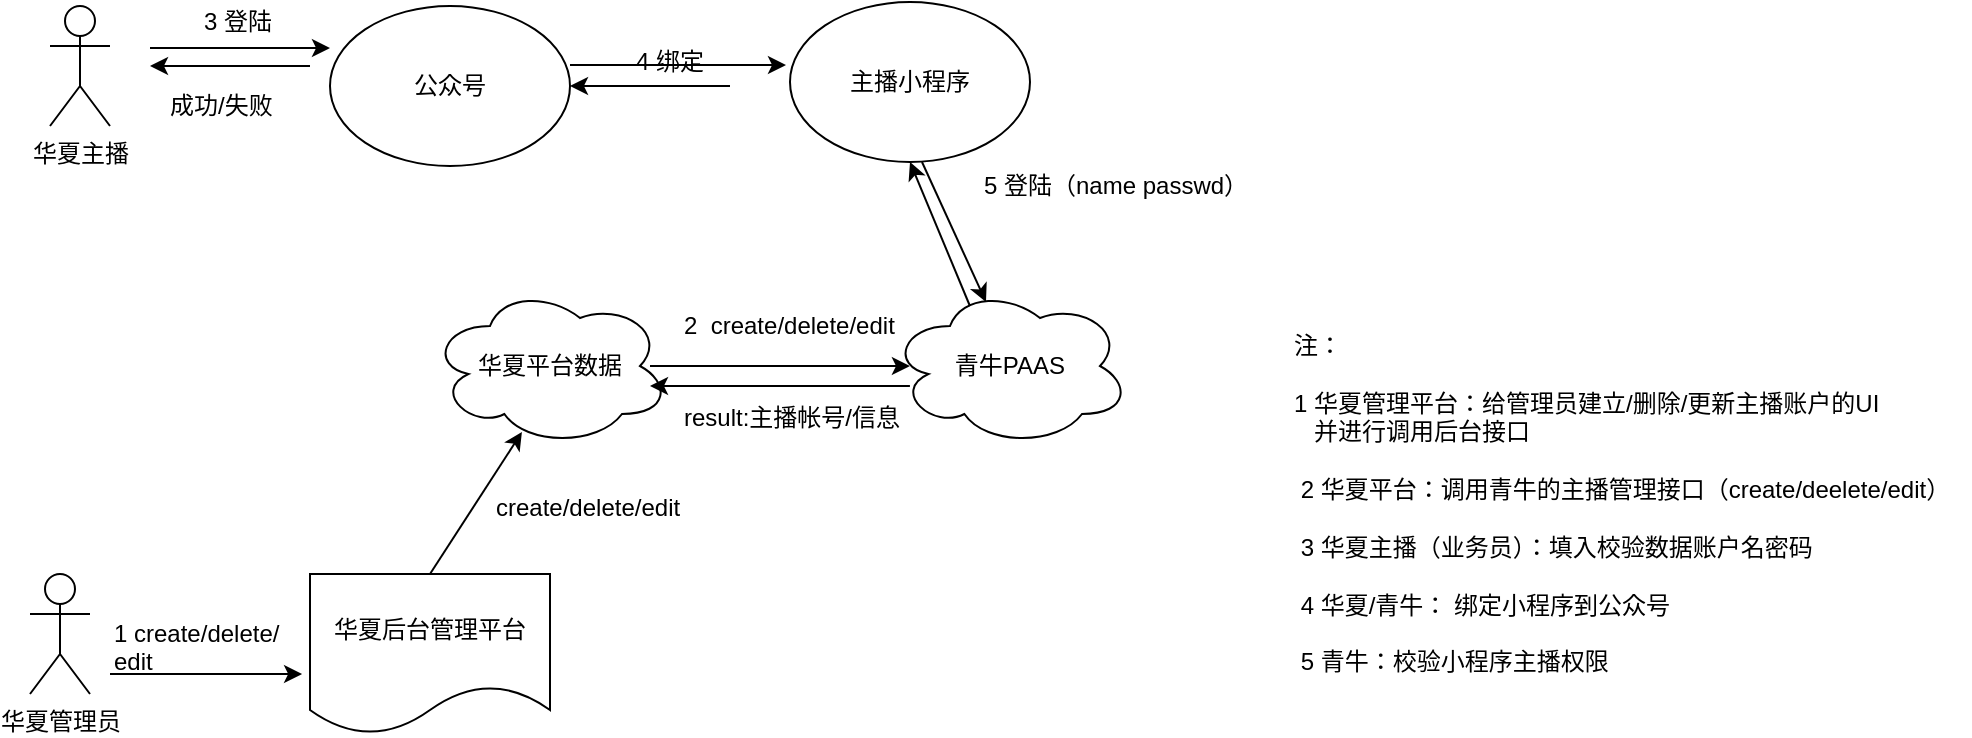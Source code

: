 <mxfile version="10.6.5" type="github"><diagram id="lqUiyLHzYS1O9_X_yb_y" name="主播鉴权/管理"><mxGraphModel dx="1080" dy="401" grid="1" gridSize="10" guides="1" tooltips="1" connect="1" arrows="1" fold="1" page="1" pageScale="1" pageWidth="827" pageHeight="1169" math="0" shadow="0"><root><mxCell id="0"/><mxCell id="1" parent="0"/><mxCell id="toJ4d6da1sv00WnBLSaZ-1" value="华夏主播" style="shape=umlActor;verticalLabelPosition=bottom;labelBackgroundColor=#ffffff;verticalAlign=top;html=1;outlineConnect=0;" vertex="1" parent="1"><mxGeometry x="90" y="70" width="30" height="60" as="geometry"/></mxCell><mxCell id="toJ4d6da1sv00WnBLSaZ-2" value="华夏管理员" style="shape=umlActor;verticalLabelPosition=bottom;labelBackgroundColor=#ffffff;verticalAlign=top;html=1;outlineConnect=0;" vertex="1" parent="1"><mxGeometry x="80" y="354" width="30" height="60" as="geometry"/></mxCell><mxCell id="toJ4d6da1sv00WnBLSaZ-11" value="华夏平台数据" style="ellipse;shape=cloud;whiteSpace=wrap;html=1;" vertex="1" parent="1"><mxGeometry x="280" y="210" width="120" height="80" as="geometry"/></mxCell><mxCell id="toJ4d6da1sv00WnBLSaZ-12" value="华夏后台管理平台" style="shape=document;whiteSpace=wrap;html=1;boundedLbl=1;" vertex="1" parent="1"><mxGeometry x="220" y="354" width="120" height="80" as="geometry"/></mxCell><mxCell id="toJ4d6da1sv00WnBLSaZ-19" value="" style="endArrow=classic;html=1;entryX=-0.033;entryY=0.625;entryDx=0;entryDy=0;entryPerimeter=0;" edge="1" parent="1" target="toJ4d6da1sv00WnBLSaZ-12"><mxGeometry width="50" height="50" relative="1" as="geometry"><mxPoint x="120" y="404" as="sourcePoint"/><mxPoint x="170" y="354" as="targetPoint"/></mxGeometry></mxCell><mxCell id="toJ4d6da1sv00WnBLSaZ-20" value="1 create/delete/&lt;br&gt;edit" style="text;html=1;resizable=0;points=[];autosize=1;align=left;verticalAlign=top;spacingTop=-4;" vertex="1" parent="1"><mxGeometry x="120" y="374" width="100" height="30" as="geometry"/></mxCell><mxCell id="toJ4d6da1sv00WnBLSaZ-22" value="公众号" style="ellipse;whiteSpace=wrap;html=1;" vertex="1" parent="1"><mxGeometry x="230" y="70" width="120" height="80" as="geometry"/></mxCell><mxCell id="toJ4d6da1sv00WnBLSaZ-23" value="" style="endArrow=classic;html=1;entryX=0;entryY=0.5;entryDx=0;entryDy=0;" edge="1" parent="1"><mxGeometry width="50" height="50" relative="1" as="geometry"><mxPoint x="140" y="91" as="sourcePoint"/><mxPoint x="230" y="91" as="targetPoint"/></mxGeometry></mxCell><mxCell id="toJ4d6da1sv00WnBLSaZ-24" value="3 登陆" style="text;html=1;resizable=0;points=[];autosize=1;align=left;verticalAlign=top;spacingTop=-4;" vertex="1" parent="1"><mxGeometry x="165" y="68" width="50" height="20" as="geometry"/></mxCell><mxCell id="toJ4d6da1sv00WnBLSaZ-25" value="" style="endArrow=classic;html=1;entryX=0;entryY=0.5;entryDx=0;entryDy=0;exitX=1;exitY=0.369;exitDx=0;exitDy=0;exitPerimeter=0;" edge="1" parent="1" source="toJ4d6da1sv00WnBLSaZ-22"><mxGeometry width="50" height="50" relative="1" as="geometry"><mxPoint x="368" y="99.5" as="sourcePoint"/><mxPoint x="458" y="99.5" as="targetPoint"/></mxGeometry></mxCell><mxCell id="toJ4d6da1sv00WnBLSaZ-26" value="主播小程序" style="ellipse;whiteSpace=wrap;html=1;" vertex="1" parent="1"><mxGeometry x="460" y="68" width="120" height="80" as="geometry"/></mxCell><mxCell id="toJ4d6da1sv00WnBLSaZ-28" value="" style="endArrow=classic;html=1;exitX=0.5;exitY=0;exitDx=0;exitDy=0;entryX=0.383;entryY=0.913;entryDx=0;entryDy=0;entryPerimeter=0;" edge="1" parent="1" source="toJ4d6da1sv00WnBLSaZ-12" target="toJ4d6da1sv00WnBLSaZ-11"><mxGeometry width="50" height="50" relative="1" as="geometry"><mxPoint x="400" y="241" as="sourcePoint"/><mxPoint x="330" y="266" as="targetPoint"/></mxGeometry></mxCell><mxCell id="toJ4d6da1sv00WnBLSaZ-29" value="create/delete/edit" style="text;html=1;resizable=0;points=[];autosize=1;align=left;verticalAlign=top;spacingTop=-4;" vertex="1" parent="1"><mxGeometry x="311" y="311" width="110" height="20" as="geometry"/></mxCell><mxCell id="toJ4d6da1sv00WnBLSaZ-35" value="" style="endArrow=classic;html=1;" edge="1" parent="1"><mxGeometry width="50" height="50" relative="1" as="geometry"><mxPoint x="220" y="100" as="sourcePoint"/><mxPoint x="140" y="100" as="targetPoint"/></mxGeometry></mxCell><mxCell id="toJ4d6da1sv00WnBLSaZ-36" value="成功/失败" style="text;html=1;resizable=0;points=[];autosize=1;align=left;verticalAlign=top;spacingTop=-4;" vertex="1" parent="1"><mxGeometry x="148" y="110" width="70" height="20" as="geometry"/></mxCell><mxCell id="toJ4d6da1sv00WnBLSaZ-37" value="青牛PAAS" style="ellipse;shape=cloud;whiteSpace=wrap;html=1;" vertex="1" parent="1"><mxGeometry x="510" y="210" width="120" height="80" as="geometry"/></mxCell><mxCell id="toJ4d6da1sv00WnBLSaZ-38" value="" style="endArrow=classic;html=1;exitX=0.5;exitY=0;exitDx=0;exitDy=0;entryX=0.083;entryY=0.5;entryDx=0;entryDy=0;entryPerimeter=0;" edge="1" parent="1" target="toJ4d6da1sv00WnBLSaZ-37"><mxGeometry width="50" height="50" relative="1" as="geometry"><mxPoint x="390" y="250" as="sourcePoint"/><mxPoint x="436" y="179" as="targetPoint"/></mxGeometry></mxCell><mxCell id="toJ4d6da1sv00WnBLSaZ-39" value="" style="endArrow=classic;html=1;exitX=0.083;exitY=0.625;exitDx=0;exitDy=0;exitPerimeter=0;" edge="1" parent="1" source="toJ4d6da1sv00WnBLSaZ-37"><mxGeometry width="50" height="50" relative="1" as="geometry"><mxPoint x="470" y="260" as="sourcePoint"/><mxPoint x="390" y="260" as="targetPoint"/></mxGeometry></mxCell><mxCell id="toJ4d6da1sv00WnBLSaZ-40" value="2&amp;nbsp; create/delete/edit" style="text;html=1;resizable=0;points=[];autosize=1;align=left;verticalAlign=top;spacingTop=-4;" vertex="1" parent="1"><mxGeometry x="405" y="220" width="120" height="20" as="geometry"/></mxCell><mxCell id="toJ4d6da1sv00WnBLSaZ-41" value="result:主播帐号/信息" style="text;html=1;resizable=0;points=[];autosize=1;align=left;verticalAlign=top;spacingTop=-4;" vertex="1" parent="1"><mxGeometry x="405" y="265.5" width="120" height="20" as="geometry"/></mxCell><mxCell id="toJ4d6da1sv00WnBLSaZ-42" value="" style="endArrow=classic;html=1;entryX=0.4;entryY=0.1;entryDx=0;entryDy=0;exitX=1;exitY=0.369;exitDx=0;exitDy=0;exitPerimeter=0;entryPerimeter=0;" edge="1" parent="1" target="toJ4d6da1sv00WnBLSaZ-37"><mxGeometry width="50" height="50" relative="1" as="geometry"><mxPoint x="526" y="148" as="sourcePoint"/><mxPoint x="634" y="147.5" as="targetPoint"/></mxGeometry></mxCell><mxCell id="toJ4d6da1sv00WnBLSaZ-43" value="4 绑定" style="text;html=1;resizable=0;points=[];autosize=1;align=left;verticalAlign=top;spacingTop=-4;" vertex="1" parent="1"><mxGeometry x="381" y="88" width="50" height="20" as="geometry"/></mxCell><mxCell id="toJ4d6da1sv00WnBLSaZ-44" value="5 登陆（name passwd）" style="text;html=1;resizable=0;points=[];autosize=1;align=left;verticalAlign=top;spacingTop=-4;" vertex="1" parent="1"><mxGeometry x="555" y="150" width="150" height="20" as="geometry"/></mxCell><mxCell id="toJ4d6da1sv00WnBLSaZ-45" value="" style="endArrow=classic;html=1;" edge="1" parent="1"><mxGeometry width="50" height="50" relative="1" as="geometry"><mxPoint x="430" y="110" as="sourcePoint"/><mxPoint x="350" y="110" as="targetPoint"/></mxGeometry></mxCell><mxCell id="toJ4d6da1sv00WnBLSaZ-46" value="" style="endArrow=classic;html=1;exitX=0.333;exitY=0.125;exitDx=0;exitDy=0;exitPerimeter=0;entryX=0.5;entryY=1;entryDx=0;entryDy=0;" edge="1" parent="1" source="toJ4d6da1sv00WnBLSaZ-37" target="toJ4d6da1sv00WnBLSaZ-26"><mxGeometry width="50" height="50" relative="1" as="geometry"><mxPoint x="580" y="150" as="sourcePoint"/><mxPoint x="500" y="150" as="targetPoint"/></mxGeometry></mxCell><mxCell id="toJ4d6da1sv00WnBLSaZ-47" value="注：&lt;br&gt;&lt;br&gt;1 华夏管理平台：给管理员建立/删除/更新主播账户的UI&lt;br&gt;&amp;nbsp; &amp;nbsp;并进行调用后台接口&lt;br&gt;&lt;br&gt;&amp;nbsp;2 华夏平台：调用青牛的主播管理接口（create/deelete/edit）&lt;br&gt;&lt;br&gt;&amp;nbsp;3 华夏主播（业务员）：填入校验数据账户名密码&lt;br&gt;&lt;br&gt;&amp;nbsp;4 华夏/青牛： 绑定小程序到公众号&lt;br&gt;&lt;br&gt;&amp;nbsp;5 青牛：校验小程序主播权限&lt;br&gt;&lt;br&gt;&lt;br&gt;" style="text;html=1;resizable=0;points=[];autosize=1;align=left;verticalAlign=top;spacingTop=-4;" vertex="1" parent="1"><mxGeometry x="710" y="230" width="340" height="200" as="geometry"/></mxCell></root></mxGraphModel></diagram><diagram id="py1drgrO-jW-FbcLMJzR" name="level展示"><mxGraphModel dx="1080" dy="401" grid="1" gridSize="10" guides="1" tooltips="1" connect="1" arrows="1" fold="1" page="1" pageScale="1" pageWidth="827" pageHeight="1169" math="0" shadow="0"><root><mxCell id="LchFEZToHnHMomUEzlkX-0"/><mxCell id="LchFEZToHnHMomUEzlkX-1" parent="LchFEZToHnHMomUEzlkX-0"/><mxCell id="d_qHL7Bq9t65m3nrMwro-1" value="" style="shape=note;whiteSpace=wrap;html=1;backgroundOutline=1;darkOpacity=0.05;" vertex="1" parent="LchFEZToHnHMomUEzlkX-1"><mxGeometry x="450" y="46" width="200" height="300" as="geometry"/></mxCell><mxCell id="d_qHL7Bq9t65m3nrMwro-3" value="张三（level1）：讲的真好" style="text;html=1;resizable=0;points=[];autosize=1;align=left;verticalAlign=top;spacingTop=-4;" vertex="1" parent="LchFEZToHnHMomUEzlkX-1"><mxGeometry x="470" y="232" width="150" height="20" as="geometry"/></mxCell><mxCell id="d_qHL7Bq9t65m3nrMwro-4" value="李四（level4）：讲的不错" style="text;html=1;resizable=0;points=[];autosize=1;align=left;verticalAlign=top;spacingTop=-4;" vertex="1" parent="LchFEZToHnHMomUEzlkX-1"><mxGeometry x="470" y="260" width="150" height="20" as="geometry"/></mxCell><mxCell id="d_qHL7Bq9t65m3nrMwro-5" value="王五（level3）：赞" style="text;html=1;resizable=0;points=[];autosize=1;align=left;verticalAlign=top;spacingTop=-4;" vertex="1" parent="LchFEZToHnHMomUEzlkX-1"><mxGeometry x="472" y="286" width="120" height="20" as="geometry"/></mxCell><mxCell id="d_qHL7Bq9t65m3nrMwro-6" value="" style="endArrow=classic;html=1;entryX=0.942;entryY=0.525;entryDx=0;entryDy=0;entryPerimeter=0;" edge="1" parent="LchFEZToHnHMomUEzlkX-1" source="d_qHL7Bq9t65m3nrMwro-4" target="d_qHL7Bq9t65m3nrMwro-8"><mxGeometry width="50" height="50" relative="1" as="geometry"><mxPoint x="515" y="302" as="sourcePoint"/><mxPoint x="301" y="305" as="targetPoint"/></mxGeometry></mxCell><mxCell id="d_qHL7Bq9t65m3nrMwro-7" value="level获取 调用华夏后台" style="text;html=1;resizable=0;points=[];autosize=1;align=left;verticalAlign=top;spacingTop=-4;" vertex="1" parent="LchFEZToHnHMomUEzlkX-1"><mxGeometry x="252" y="232" width="140" height="20" as="geometry"/></mxCell><mxCell id="d_qHL7Bq9t65m3nrMwro-8" value="华夏数据" style="ellipse;shape=cloud;whiteSpace=wrap;html=1;" vertex="1" parent="LchFEZToHnHMomUEzlkX-1"><mxGeometry x="202" y="156" width="120" height="80" as="geometry"/></mxCell><mxCell id="d_qHL7Bq9t65m3nrMwro-9" value="注：每条消息都会调用华夏后台，查看该用户在华夏系统里面的leve；&lt;br&gt;&lt;br&gt;分工界面：&lt;br&gt;&amp;nbsp; &amp;nbsp; &amp;nbsp;华夏后台技术：提供用户等级接口；&lt;br&gt;&amp;nbsp; &amp;nbsp; &amp;nbsp;青牛前端技术：调用接口查看该用户在华夏业务中的等级。&lt;br&gt;" style="text;html=1;resizable=0;points=[];autosize=1;align=left;verticalAlign=top;spacingTop=-4;" vertex="1" parent="LchFEZToHnHMomUEzlkX-1"><mxGeometry x="40" y="280" width="390" height="70" as="geometry"/></mxCell><mxCell id="d_qHL7Bq9t65m3nrMwro-11" value="青牛视频" style="rounded=1;whiteSpace=wrap;html=1;" vertex="1" parent="LchFEZToHnHMomUEzlkX-1"><mxGeometry x="470" y="70" width="160" height="80" as="geometry"/></mxCell></root></mxGraphModel></diagram><diagram id="nWf1veeP_lBgsdOApwzA" name="主播鉴权"><mxGraphModel dx="1080" dy="401" grid="1" gridSize="10" guides="1" tooltips="1" connect="1" arrows="1" fold="1" page="1" pageScale="1" pageWidth="827" pageHeight="1169" math="0" shadow="0"><root><mxCell id="nGuxBKnpGNelll-PJTfP-0"/><mxCell id="nGuxBKnpGNelll-PJTfP-1" parent="nGuxBKnpGNelll-PJTfP-0"/><mxCell id="nGuxBKnpGNelll-PJTfP-2" value="华夏主播" style="shape=umlActor;verticalLabelPosition=bottom;labelBackgroundColor=#ffffff;verticalAlign=top;html=1;outlineConnect=0;" vertex="1" parent="nGuxBKnpGNelll-PJTfP-1"><mxGeometry x="328" y="60" width="30" height="60" as="geometry"/></mxCell><mxCell id="nGuxBKnpGNelll-PJTfP-3" value="华夏管理员" style="shape=umlActor;verticalLabelPosition=bottom;labelBackgroundColor=#ffffff;verticalAlign=top;html=1;outlineConnect=0;" vertex="1" parent="nGuxBKnpGNelll-PJTfP-1"><mxGeometry x="80" y="354" width="30" height="60" as="geometry"/></mxCell><mxCell id="nGuxBKnpGNelll-PJTfP-4" value="华夏平台数据" style="ellipse;shape=cloud;whiteSpace=wrap;html=1;" vertex="1" parent="nGuxBKnpGNelll-PJTfP-1"><mxGeometry x="280" y="210" width="120" height="80" as="geometry"/></mxCell><mxCell id="nGuxBKnpGNelll-PJTfP-5" value="华夏后台管理平台" style="shape=document;whiteSpace=wrap;html=1;boundedLbl=1;" vertex="1" parent="nGuxBKnpGNelll-PJTfP-1"><mxGeometry x="220" y="354" width="120" height="80" as="geometry"/></mxCell><mxCell id="nGuxBKnpGNelll-PJTfP-6" value="" style="endArrow=classic;html=1;entryX=-0.033;entryY=0.625;entryDx=0;entryDy=0;entryPerimeter=0;" edge="1" parent="nGuxBKnpGNelll-PJTfP-1" target="nGuxBKnpGNelll-PJTfP-5"><mxGeometry width="50" height="50" relative="1" as="geometry"><mxPoint x="120" y="404" as="sourcePoint"/><mxPoint x="170" y="354" as="targetPoint"/></mxGeometry></mxCell><mxCell id="nGuxBKnpGNelll-PJTfP-7" value="1 create/delete/&lt;br&gt;edit" style="text;html=1;resizable=0;points=[];autosize=1;align=left;verticalAlign=top;spacingTop=-4;" vertex="1" parent="nGuxBKnpGNelll-PJTfP-1"><mxGeometry x="120" y="374" width="100" height="30" as="geometry"/></mxCell><mxCell id="nGuxBKnpGNelll-PJTfP-9" value="" style="endArrow=classic;html=1;entryX=0;entryY=0.5;entryDx=0;entryDy=0;" edge="1" parent="nGuxBKnpGNelll-PJTfP-1"><mxGeometry width="50" height="50" relative="1" as="geometry"><mxPoint x="378" y="81" as="sourcePoint"/><mxPoint x="468" y="81" as="targetPoint"/></mxGeometry></mxCell><mxCell id="nGuxBKnpGNelll-PJTfP-10" value="3 登陆" style="text;html=1;resizable=0;points=[];autosize=1;align=left;verticalAlign=top;spacingTop=-4;" vertex="1" parent="nGuxBKnpGNelll-PJTfP-1"><mxGeometry x="403" y="58" width="50" height="20" as="geometry"/></mxCell><mxCell id="nGuxBKnpGNelll-PJTfP-12" value="主播小程序" style="ellipse;whiteSpace=wrap;html=1;" vertex="1" parent="nGuxBKnpGNelll-PJTfP-1"><mxGeometry x="460" y="68" width="120" height="80" as="geometry"/></mxCell><mxCell id="nGuxBKnpGNelll-PJTfP-13" value="" style="endArrow=classic;html=1;exitX=0.5;exitY=0;exitDx=0;exitDy=0;entryX=0.383;entryY=0.913;entryDx=0;entryDy=0;entryPerimeter=0;" edge="1" parent="nGuxBKnpGNelll-PJTfP-1" source="nGuxBKnpGNelll-PJTfP-5" target="nGuxBKnpGNelll-PJTfP-4"><mxGeometry width="50" height="50" relative="1" as="geometry"><mxPoint x="400" y="241" as="sourcePoint"/><mxPoint x="330" y="266" as="targetPoint"/></mxGeometry></mxCell><mxCell id="nGuxBKnpGNelll-PJTfP-14" value="create/delete/edit" style="text;html=1;resizable=0;points=[];autosize=1;align=left;verticalAlign=top;spacingTop=-4;" vertex="1" parent="nGuxBKnpGNelll-PJTfP-1"><mxGeometry x="311" y="311" width="110" height="20" as="geometry"/></mxCell><mxCell id="nGuxBKnpGNelll-PJTfP-15" value="" style="endArrow=classic;html=1;" edge="1" parent="nGuxBKnpGNelll-PJTfP-1"><mxGeometry width="50" height="50" relative="1" as="geometry"><mxPoint x="458" y="90" as="sourcePoint"/><mxPoint x="378" y="90" as="targetPoint"/></mxGeometry></mxCell><mxCell id="nGuxBKnpGNelll-PJTfP-16" value="成功/失败" style="text;html=1;resizable=0;points=[];autosize=1;align=left;verticalAlign=top;spacingTop=-4;" vertex="1" parent="nGuxBKnpGNelll-PJTfP-1"><mxGeometry x="386" y="100" width="70" height="20" as="geometry"/></mxCell><mxCell id="nGuxBKnpGNelll-PJTfP-17" value="青牛PAAS" style="ellipse;shape=cloud;whiteSpace=wrap;html=1;" vertex="1" parent="nGuxBKnpGNelll-PJTfP-1"><mxGeometry x="510" y="210" width="120" height="80" as="geometry"/></mxCell><mxCell id="nGuxBKnpGNelll-PJTfP-18" value="" style="endArrow=classic;html=1;exitX=0.5;exitY=0;exitDx=0;exitDy=0;entryX=0.083;entryY=0.5;entryDx=0;entryDy=0;entryPerimeter=0;" edge="1" parent="nGuxBKnpGNelll-PJTfP-1" target="nGuxBKnpGNelll-PJTfP-17"><mxGeometry width="50" height="50" relative="1" as="geometry"><mxPoint x="390" y="250" as="sourcePoint"/><mxPoint x="436" y="179" as="targetPoint"/></mxGeometry></mxCell><mxCell id="nGuxBKnpGNelll-PJTfP-19" value="" style="endArrow=classic;html=1;exitX=0.083;exitY=0.625;exitDx=0;exitDy=0;exitPerimeter=0;" edge="1" parent="nGuxBKnpGNelll-PJTfP-1" source="nGuxBKnpGNelll-PJTfP-17"><mxGeometry width="50" height="50" relative="1" as="geometry"><mxPoint x="470" y="260" as="sourcePoint"/><mxPoint x="390" y="260" as="targetPoint"/></mxGeometry></mxCell><mxCell id="nGuxBKnpGNelll-PJTfP-20" value="2&amp;nbsp; create/delete/edit" style="text;html=1;resizable=0;points=[];autosize=1;align=left;verticalAlign=top;spacingTop=-4;" vertex="1" parent="nGuxBKnpGNelll-PJTfP-1"><mxGeometry x="405" y="220" width="120" height="20" as="geometry"/></mxCell><mxCell id="nGuxBKnpGNelll-PJTfP-21" value="result:主播帐号/信息" style="text;html=1;resizable=0;points=[];autosize=1;align=left;verticalAlign=top;spacingTop=-4;" vertex="1" parent="nGuxBKnpGNelll-PJTfP-1"><mxGeometry x="405" y="265.5" width="120" height="20" as="geometry"/></mxCell><mxCell id="nGuxBKnpGNelll-PJTfP-22" value="" style="endArrow=classic;html=1;entryX=0.4;entryY=0.1;entryDx=0;entryDy=0;exitX=1;exitY=0.369;exitDx=0;exitDy=0;exitPerimeter=0;entryPerimeter=0;" edge="1" parent="nGuxBKnpGNelll-PJTfP-1" target="nGuxBKnpGNelll-PJTfP-17"><mxGeometry width="50" height="50" relative="1" as="geometry"><mxPoint x="526" y="148" as="sourcePoint"/><mxPoint x="634" y="147.5" as="targetPoint"/></mxGeometry></mxCell><mxCell id="nGuxBKnpGNelll-PJTfP-24" value="4&amp;nbsp; 登陆（name passwd）" style="text;html=1;resizable=0;points=[];autosize=1;align=left;verticalAlign=top;spacingTop=-4;" vertex="1" parent="nGuxBKnpGNelll-PJTfP-1"><mxGeometry x="550" y="160" width="150" height="20" as="geometry"/></mxCell><mxCell id="nGuxBKnpGNelll-PJTfP-26" value="" style="endArrow=classic;html=1;exitX=0.333;exitY=0.125;exitDx=0;exitDy=0;exitPerimeter=0;entryX=0.5;entryY=1;entryDx=0;entryDy=0;" edge="1" parent="nGuxBKnpGNelll-PJTfP-1" source="nGuxBKnpGNelll-PJTfP-17" target="nGuxBKnpGNelll-PJTfP-12"><mxGeometry width="50" height="50" relative="1" as="geometry"><mxPoint x="580" y="150" as="sourcePoint"/><mxPoint x="500" y="150" as="targetPoint"/></mxGeometry></mxCell><mxCell id="nGuxBKnpGNelll-PJTfP-27" value="注 分工界面：&lt;br&gt;&lt;br&gt;1 华夏管理平台：给管理员建立/删除/更新主播账户的UI&lt;br&gt;&amp;nbsp; &amp;nbsp;并进行调用后台接口（华夏开发部分）&lt;br&gt;&lt;br&gt;&amp;nbsp;2 华夏平台：调用青牛的主播管理接口（create/deelete/edit）&lt;br&gt;（华夏开发部分）&lt;br&gt;&lt;br&gt;&amp;nbsp;3 华夏主播（业务员）：填入校验数据账户名密码&lt;br&gt;（华夏业务员约定部分）&lt;br&gt;&lt;br&gt;4&amp;nbsp; 小程序登陆：校验小程序主播权限&lt;br&gt;（青牛开发部分）&lt;br&gt;&lt;br&gt;" style="text;html=1;resizable=0;points=[];autosize=1;align=left;verticalAlign=top;spacingTop=-4;" vertex="1" parent="nGuxBKnpGNelll-PJTfP-1"><mxGeometry x="690" y="221" width="340" height="200" as="geometry"/></mxCell></root></mxGraphModel></diagram></mxfile>